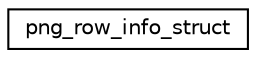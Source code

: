 digraph "Graphical Class Hierarchy"
{
  edge [fontname="Helvetica",fontsize="10",labelfontname="Helvetica",labelfontsize="10"];
  node [fontname="Helvetica",fontsize="10",shape=record];
  rankdir="LR";
  Node1 [label="png_row_info_struct",height=0.2,width=0.4,color="black", fillcolor="white", style="filled",URL="$structpng__row__info__struct.html"];
}
